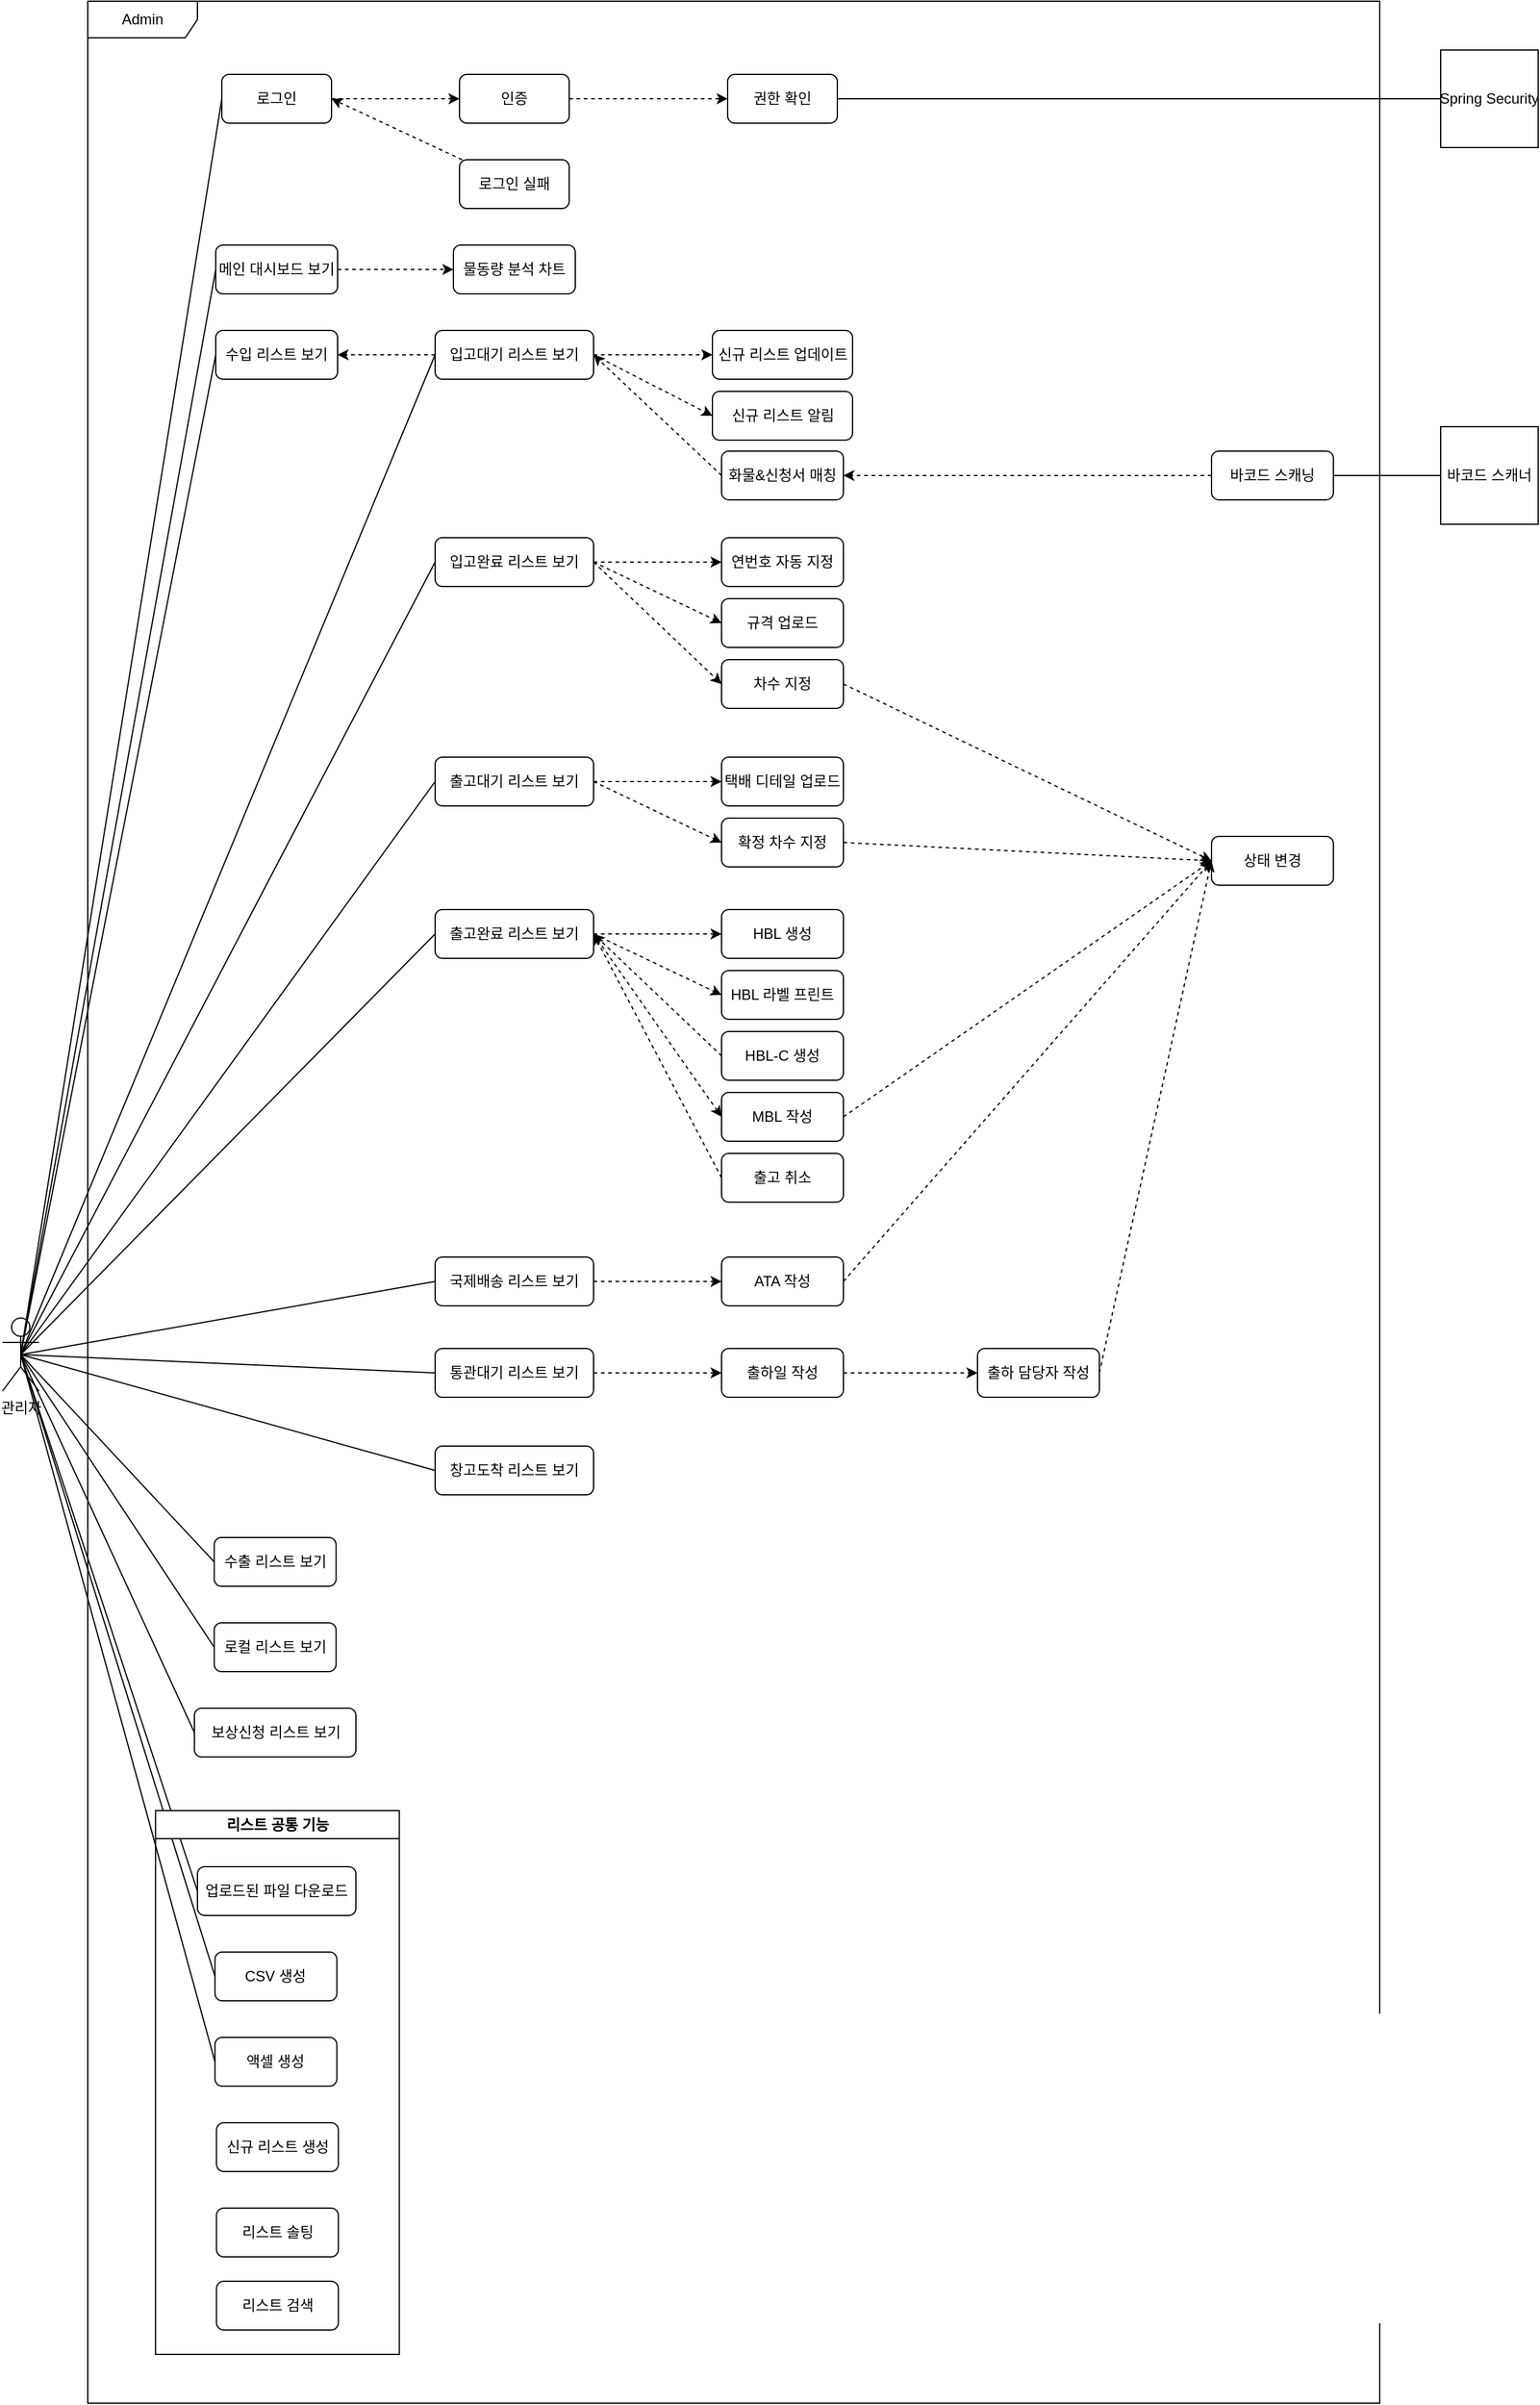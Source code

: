<mxfile version="24.4.0" type="github">
  <diagram name="Page-1" id="5ee5GhNhsXrkeXTuqq0c">
    <mxGraphModel dx="3808" dy="2188" grid="1" gridSize="10" guides="1" tooltips="1" connect="1" arrows="1" fold="1" page="1" pageScale="1" pageWidth="827" pageHeight="1169" math="0" shadow="0">
      <root>
        <mxCell id="0" />
        <mxCell id="1" parent="0" />
        <mxCell id="PrTzhgNAHYE3CBzmLfnf-1" value="관리자&lt;div&gt;&lt;br&gt;&lt;/div&gt;" style="shape=umlActor;verticalLabelPosition=bottom;verticalAlign=top;html=1;outlineConnect=0;" parent="1" vertex="1">
          <mxGeometry x="50" y="1150" width="30" height="60" as="geometry" />
        </mxCell>
        <mxCell id="PrTzhgNAHYE3CBzmLfnf-3" value="Admin" style="shape=umlFrame;whiteSpace=wrap;html=1;pointerEvents=0;width=90;height=30;" parent="1" vertex="1">
          <mxGeometry x="120" y="70" width="1060" height="1970" as="geometry" />
        </mxCell>
        <mxCell id="PrTzhgNAHYE3CBzmLfnf-7" style="edgeStyle=orthogonalEdgeStyle;rounded=0;orthogonalLoop=1;jettySize=auto;html=1;dashed=1;" parent="1" source="PrTzhgNAHYE3CBzmLfnf-4" target="PrTzhgNAHYE3CBzmLfnf-6" edge="1">
          <mxGeometry relative="1" as="geometry">
            <Array as="points">
              <mxPoint x="360" y="150" />
              <mxPoint x="360" y="150" />
            </Array>
          </mxGeometry>
        </mxCell>
        <mxCell id="PrTzhgNAHYE3CBzmLfnf-4" value="로그인" style="rounded=1;whiteSpace=wrap;html=1;" parent="1" vertex="1">
          <mxGeometry x="230" y="130" width="90" height="40" as="geometry" />
        </mxCell>
        <mxCell id="PrTzhgNAHYE3CBzmLfnf-8" style="rounded=0;orthogonalLoop=1;jettySize=auto;html=1;dashed=1;" parent="1" source="PrTzhgNAHYE3CBzmLfnf-5" edge="1">
          <mxGeometry relative="1" as="geometry">
            <mxPoint x="320" y="150" as="targetPoint" />
          </mxGeometry>
        </mxCell>
        <mxCell id="PrTzhgNAHYE3CBzmLfnf-5" value="로그인 실패" style="rounded=1;whiteSpace=wrap;html=1;" parent="1" vertex="1">
          <mxGeometry x="425" y="200" width="90" height="40" as="geometry" />
        </mxCell>
        <mxCell id="PrTzhgNAHYE3CBzmLfnf-14" style="edgeStyle=orthogonalEdgeStyle;rounded=0;orthogonalLoop=1;jettySize=auto;html=1;entryX=0;entryY=0.5;entryDx=0;entryDy=0;dashed=1;" parent="1" source="PrTzhgNAHYE3CBzmLfnf-6" target="PrTzhgNAHYE3CBzmLfnf-13" edge="1">
          <mxGeometry relative="1" as="geometry">
            <Array as="points">
              <mxPoint x="510" y="150" />
              <mxPoint x="510" y="150" />
            </Array>
          </mxGeometry>
        </mxCell>
        <mxCell id="PrTzhgNAHYE3CBzmLfnf-6" value="인증" style="rounded=1;whiteSpace=wrap;html=1;" parent="1" vertex="1">
          <mxGeometry x="425" y="130" width="90" height="40" as="geometry" />
        </mxCell>
        <mxCell id="PrTzhgNAHYE3CBzmLfnf-11" style="rounded=0;orthogonalLoop=1;jettySize=auto;html=1;entryX=0.5;entryY=0.5;entryDx=0;entryDy=0;entryPerimeter=0;endArrow=none;endFill=0;exitX=0;exitY=0.5;exitDx=0;exitDy=0;" parent="1" source="PrTzhgNAHYE3CBzmLfnf-9" target="PrTzhgNAHYE3CBzmLfnf-1" edge="1">
          <mxGeometry relative="1" as="geometry">
            <mxPoint x="90" y="390" as="targetPoint" />
          </mxGeometry>
        </mxCell>
        <mxCell id="PrTzhgNAHYE3CBzmLfnf-16" style="edgeStyle=orthogonalEdgeStyle;rounded=0;orthogonalLoop=1;jettySize=auto;html=1;exitX=1;exitY=0.5;exitDx=0;exitDy=0;entryX=0;entryY=0.5;entryDx=0;entryDy=0;dashed=1;" parent="1" source="PrTzhgNAHYE3CBzmLfnf-9" target="PrTzhgNAHYE3CBzmLfnf-15" edge="1">
          <mxGeometry relative="1" as="geometry">
            <Array as="points">
              <mxPoint x="370" y="290" />
              <mxPoint x="370" y="290" />
            </Array>
          </mxGeometry>
        </mxCell>
        <mxCell id="PrTzhgNAHYE3CBzmLfnf-9" value="메인 대시보드 보기" style="rounded=1;whiteSpace=wrap;html=1;" parent="1" vertex="1">
          <mxGeometry x="225" y="270" width="100" height="40" as="geometry" />
        </mxCell>
        <mxCell id="PrTzhgNAHYE3CBzmLfnf-10" style="rounded=0;orthogonalLoop=1;jettySize=auto;html=1;endArrow=none;endFill=0;exitX=0;exitY=0.5;exitDx=0;exitDy=0;entryX=0.5;entryY=0.5;entryDx=0;entryDy=0;entryPerimeter=0;" parent="1" source="PrTzhgNAHYE3CBzmLfnf-4" target="PrTzhgNAHYE3CBzmLfnf-1" edge="1">
          <mxGeometry relative="1" as="geometry">
            <Array as="points" />
          </mxGeometry>
        </mxCell>
        <mxCell id="3m-bpnkGo1VR5mwzQvz7-54" style="edgeStyle=none;rounded=0;orthogonalLoop=1;jettySize=auto;html=1;exitX=1;exitY=0.5;exitDx=0;exitDy=0;entryX=0;entryY=0.5;entryDx=0;entryDy=0;endArrow=none;endFill=0;" edge="1" parent="1" source="PrTzhgNAHYE3CBzmLfnf-13" target="3m-bpnkGo1VR5mwzQvz7-53">
          <mxGeometry relative="1" as="geometry" />
        </mxCell>
        <mxCell id="PrTzhgNAHYE3CBzmLfnf-13" value="권한 확인" style="rounded=1;whiteSpace=wrap;html=1;" parent="1" vertex="1">
          <mxGeometry x="645" y="130" width="90" height="40" as="geometry" />
        </mxCell>
        <mxCell id="PrTzhgNAHYE3CBzmLfnf-15" value="물동량 분석 차트" style="rounded=1;whiteSpace=wrap;html=1;" parent="1" vertex="1">
          <mxGeometry x="420" y="270" width="100" height="40" as="geometry" />
        </mxCell>
        <mxCell id="PrTzhgNAHYE3CBzmLfnf-17" value="수입 리스트 보기" style="rounded=1;whiteSpace=wrap;html=1;" parent="1" vertex="1">
          <mxGeometry x="225" y="340" width="100" height="40" as="geometry" />
        </mxCell>
        <mxCell id="PrTzhgNAHYE3CBzmLfnf-19" style="rounded=0;orthogonalLoop=1;jettySize=auto;html=1;exitX=0;exitY=0.5;exitDx=0;exitDy=0;entryX=0.5;entryY=0.5;entryDx=0;entryDy=0;entryPerimeter=0;endArrow=none;endFill=0;" parent="1" source="PrTzhgNAHYE3CBzmLfnf-17" target="PrTzhgNAHYE3CBzmLfnf-1" edge="1">
          <mxGeometry relative="1" as="geometry" />
        </mxCell>
        <mxCell id="PrTzhgNAHYE3CBzmLfnf-20" value="수출 리스트 보기" style="rounded=1;whiteSpace=wrap;html=1;" parent="1" vertex="1">
          <mxGeometry x="223.75" y="1330" width="100" height="40" as="geometry" />
        </mxCell>
        <mxCell id="PrTzhgNAHYE3CBzmLfnf-21" value="로컬 리스트 보기" style="rounded=1;whiteSpace=wrap;html=1;" parent="1" vertex="1">
          <mxGeometry x="223.75" y="1400" width="100" height="40" as="geometry" />
        </mxCell>
        <mxCell id="PrTzhgNAHYE3CBzmLfnf-22" style="rounded=0;orthogonalLoop=1;jettySize=auto;html=1;exitX=0;exitY=0.5;exitDx=0;exitDy=0;entryX=0.5;entryY=0.5;entryDx=0;entryDy=0;entryPerimeter=0;endArrow=none;endFill=0;" parent="1" source="PrTzhgNAHYE3CBzmLfnf-20" target="PrTzhgNAHYE3CBzmLfnf-1" edge="1">
          <mxGeometry relative="1" as="geometry" />
        </mxCell>
        <mxCell id="PrTzhgNAHYE3CBzmLfnf-23" style="rounded=0;orthogonalLoop=1;jettySize=auto;html=1;exitX=0;exitY=0.5;exitDx=0;exitDy=0;entryX=0.5;entryY=0.5;entryDx=0;entryDy=0;entryPerimeter=0;endArrow=none;endFill=0;" parent="1" source="PrTzhgNAHYE3CBzmLfnf-21" target="PrTzhgNAHYE3CBzmLfnf-1" edge="1">
          <mxGeometry relative="1" as="geometry" />
        </mxCell>
        <mxCell id="PrTzhgNAHYE3CBzmLfnf-24" value="신규 리스트 업데이트" style="rounded=1;whiteSpace=wrap;html=1;" parent="1" vertex="1">
          <mxGeometry x="632.5" y="340" width="115" height="40" as="geometry" />
        </mxCell>
        <mxCell id="PrTzhgNAHYE3CBzmLfnf-25" value="신규 리스트 알림" style="rounded=1;whiteSpace=wrap;html=1;" parent="1" vertex="1">
          <mxGeometry x="632.5" y="390" width="115" height="40" as="geometry" />
        </mxCell>
        <mxCell id="PrTzhgNAHYE3CBzmLfnf-33" value="리스트 검색" style="rounded=1;whiteSpace=wrap;html=1;" parent="1" vertex="1">
          <mxGeometry x="225.63" y="1940" width="100" height="40" as="geometry" />
        </mxCell>
        <mxCell id="PrTzhgNAHYE3CBzmLfnf-35" value="리스트 솔팅" style="rounded=1;whiteSpace=wrap;html=1;" parent="1" vertex="1">
          <mxGeometry x="225.63" y="1880" width="100" height="40" as="geometry" />
        </mxCell>
        <mxCell id="3m-bpnkGo1VR5mwzQvz7-30" style="edgeStyle=none;rounded=0;orthogonalLoop=1;jettySize=auto;html=1;exitX=0;exitY=0.5;exitDx=0;exitDy=0;entryX=1;entryY=0.5;entryDx=0;entryDy=0;dashed=1;" edge="1" parent="1" source="3m-bpnkGo1VR5mwzQvz7-2" target="3m-bpnkGo1VR5mwzQvz7-5">
          <mxGeometry relative="1" as="geometry" />
        </mxCell>
        <mxCell id="3m-bpnkGo1VR5mwzQvz7-146" style="edgeStyle=none;rounded=0;orthogonalLoop=1;jettySize=auto;html=1;exitX=1;exitY=0.5;exitDx=0;exitDy=0;entryX=0;entryY=0.5;entryDx=0;entryDy=0;endArrow=none;endFill=0;" edge="1" parent="1" source="3m-bpnkGo1VR5mwzQvz7-2" target="3m-bpnkGo1VR5mwzQvz7-145">
          <mxGeometry relative="1" as="geometry" />
        </mxCell>
        <mxCell id="3m-bpnkGo1VR5mwzQvz7-2" value="바코드 스캐닝" style="rounded=1;whiteSpace=wrap;html=1;" vertex="1" parent="1">
          <mxGeometry x="1042" y="438.95" width="100" height="40" as="geometry" />
        </mxCell>
        <mxCell id="3m-bpnkGo1VR5mwzQvz7-95" style="edgeStyle=none;rounded=0;orthogonalLoop=1;jettySize=auto;html=1;exitX=0;exitY=0.5;exitDx=0;exitDy=0;entryX=1;entryY=0.5;entryDx=0;entryDy=0;dashed=1;" edge="1" parent="1" source="3m-bpnkGo1VR5mwzQvz7-5" target="3m-bpnkGo1VR5mwzQvz7-58">
          <mxGeometry relative="1" as="geometry" />
        </mxCell>
        <mxCell id="3m-bpnkGo1VR5mwzQvz7-5" value="화물&amp;amp;신청서 매칭" style="rounded=1;whiteSpace=wrap;html=1;" vertex="1" parent="1">
          <mxGeometry x="640" y="438.95" width="100" height="40" as="geometry" />
        </mxCell>
        <mxCell id="3m-bpnkGo1VR5mwzQvz7-147" style="edgeStyle=none;rounded=0;orthogonalLoop=1;jettySize=auto;html=1;exitX=0;exitY=0.5;exitDx=0;exitDy=0;entryX=1;entryY=0.5;entryDx=0;entryDy=0;dashed=1;" edge="1" parent="1" source="3m-bpnkGo1VR5mwzQvz7-8" target="3m-bpnkGo1VR5mwzQvz7-62">
          <mxGeometry relative="1" as="geometry" />
        </mxCell>
        <mxCell id="3m-bpnkGo1VR5mwzQvz7-8" value="출고 취소" style="rounded=1;whiteSpace=wrap;html=1;" vertex="1" parent="1">
          <mxGeometry x="640" y="1015" width="100" height="40" as="geometry" />
        </mxCell>
        <mxCell id="3m-bpnkGo1VR5mwzQvz7-12" value="업로드된 파일 다운로드" style="rounded=1;whiteSpace=wrap;html=1;" vertex="1" parent="1">
          <mxGeometry x="210" y="1600" width="130" height="40" as="geometry" />
        </mxCell>
        <mxCell id="3m-bpnkGo1VR5mwzQvz7-13" style="rounded=0;orthogonalLoop=1;jettySize=auto;html=1;entryX=0.5;entryY=0.5;entryDx=0;entryDy=0;entryPerimeter=0;exitX=0;exitY=0.5;exitDx=0;exitDy=0;endArrow=none;endFill=0;" edge="1" parent="1" source="3m-bpnkGo1VR5mwzQvz7-12" target="PrTzhgNAHYE3CBzmLfnf-1">
          <mxGeometry relative="1" as="geometry" />
        </mxCell>
        <mxCell id="3m-bpnkGo1VR5mwzQvz7-138" style="edgeStyle=none;rounded=0;orthogonalLoop=1;jettySize=auto;html=1;exitX=1;exitY=0.5;exitDx=0;exitDy=0;entryX=0;entryY=0.5;entryDx=0;entryDy=0;dashed=1;" edge="1" parent="1" source="3m-bpnkGo1VR5mwzQvz7-14" target="3m-bpnkGo1VR5mwzQvz7-16">
          <mxGeometry relative="1" as="geometry" />
        </mxCell>
        <mxCell id="3m-bpnkGo1VR5mwzQvz7-14" value="차수 지정" style="rounded=1;whiteSpace=wrap;html=1;" vertex="1" parent="1">
          <mxGeometry x="640" y="610" width="100" height="40" as="geometry" />
        </mxCell>
        <mxCell id="3m-bpnkGo1VR5mwzQvz7-16" value="상태 변경" style="rounded=1;whiteSpace=wrap;html=1;" vertex="1" parent="1">
          <mxGeometry x="1042" y="755" width="100" height="40" as="geometry" />
        </mxCell>
        <mxCell id="3m-bpnkGo1VR5mwzQvz7-17" value="HBL 생성" style="rounded=1;whiteSpace=wrap;html=1;" vertex="1" parent="1">
          <mxGeometry x="640" y="815" width="100" height="40" as="geometry" />
        </mxCell>
        <mxCell id="3m-bpnkGo1VR5mwzQvz7-18" value="CSV 생성" style="rounded=1;whiteSpace=wrap;html=1;" vertex="1" parent="1">
          <mxGeometry x="224.38" y="1670" width="100" height="40" as="geometry" />
        </mxCell>
        <mxCell id="3m-bpnkGo1VR5mwzQvz7-19" value="액셀 생성" style="rounded=1;whiteSpace=wrap;html=1;" vertex="1" parent="1">
          <mxGeometry x="224.38" y="1740" width="100" height="40" as="geometry" />
        </mxCell>
        <mxCell id="3m-bpnkGo1VR5mwzQvz7-20" value="보상신청 리스트 보기" style="rounded=1;whiteSpace=wrap;html=1;" vertex="1" parent="1">
          <mxGeometry x="207.5" y="1470" width="132.5" height="40" as="geometry" />
        </mxCell>
        <mxCell id="3m-bpnkGo1VR5mwzQvz7-21" style="edgeStyle=orthogonalEdgeStyle;rounded=0;orthogonalLoop=1;jettySize=auto;html=1;exitX=0.5;exitY=1;exitDx=0;exitDy=0;" edge="1" parent="1">
          <mxGeometry relative="1" as="geometry">
            <mxPoint x="690" y="498.95" as="sourcePoint" />
            <mxPoint x="690" y="498.95" as="targetPoint" />
          </mxGeometry>
        </mxCell>
        <mxCell id="3m-bpnkGo1VR5mwzQvz7-31" style="edgeStyle=none;rounded=0;orthogonalLoop=1;jettySize=auto;html=1;exitX=0;exitY=0.5;exitDx=0;exitDy=0;entryX=0.5;entryY=0.5;entryDx=0;entryDy=0;entryPerimeter=0;endArrow=none;endFill=0;" edge="1" parent="1" source="3m-bpnkGo1VR5mwzQvz7-20" target="PrTzhgNAHYE3CBzmLfnf-1">
          <mxGeometry relative="1" as="geometry" />
        </mxCell>
        <mxCell id="3m-bpnkGo1VR5mwzQvz7-32" style="edgeStyle=none;rounded=0;orthogonalLoop=1;jettySize=auto;html=1;exitX=0;exitY=0.5;exitDx=0;exitDy=0;entryX=0.5;entryY=0.5;entryDx=0;entryDy=0;entryPerimeter=0;endArrow=none;endFill=0;" edge="1" parent="1" source="3m-bpnkGo1VR5mwzQvz7-18" target="PrTzhgNAHYE3CBzmLfnf-1">
          <mxGeometry relative="1" as="geometry" />
        </mxCell>
        <mxCell id="3m-bpnkGo1VR5mwzQvz7-33" style="edgeStyle=none;rounded=0;orthogonalLoop=1;jettySize=auto;html=1;exitX=0;exitY=0.5;exitDx=0;exitDy=0;entryX=0.5;entryY=0.5;entryDx=0;entryDy=0;entryPerimeter=0;endArrow=none;endFill=0;" edge="1" parent="1" source="3m-bpnkGo1VR5mwzQvz7-19" target="PrTzhgNAHYE3CBzmLfnf-1">
          <mxGeometry relative="1" as="geometry" />
        </mxCell>
        <mxCell id="3m-bpnkGo1VR5mwzQvz7-47" value="신규 리스트 생성" style="rounded=1;whiteSpace=wrap;html=1;" vertex="1" parent="1">
          <mxGeometry x="225.63" y="1810" width="100" height="40" as="geometry" />
        </mxCell>
        <mxCell id="3m-bpnkGo1VR5mwzQvz7-53" value="&lt;span style=&quot;white-space: pre;&quot;&gt;Spring Security&lt;/span&gt;" style="whiteSpace=wrap;html=1;aspect=fixed;" vertex="1" parent="1">
          <mxGeometry x="1230" y="110" width="80" height="80" as="geometry" />
        </mxCell>
        <mxCell id="3m-bpnkGo1VR5mwzQvz7-57" style="edgeStyle=none;rounded=0;orthogonalLoop=1;jettySize=auto;html=1;exitX=0.75;exitY=1;exitDx=0;exitDy=0;" edge="1" parent="1" source="3m-bpnkGo1VR5mwzQvz7-2" target="3m-bpnkGo1VR5mwzQvz7-2">
          <mxGeometry relative="1" as="geometry" />
        </mxCell>
        <mxCell id="3m-bpnkGo1VR5mwzQvz7-96" style="edgeStyle=none;rounded=0;orthogonalLoop=1;jettySize=auto;html=1;exitX=0;exitY=0.5;exitDx=0;exitDy=0;entryX=1;entryY=0.5;entryDx=0;entryDy=0;dashed=1;" edge="1" parent="1" source="3m-bpnkGo1VR5mwzQvz7-58" target="PrTzhgNAHYE3CBzmLfnf-17">
          <mxGeometry relative="1" as="geometry" />
        </mxCell>
        <mxCell id="3m-bpnkGo1VR5mwzQvz7-97" style="edgeStyle=none;rounded=0;orthogonalLoop=1;jettySize=auto;html=1;exitX=1;exitY=0.5;exitDx=0;exitDy=0;entryX=0;entryY=0.5;entryDx=0;entryDy=0;dashed=1;" edge="1" parent="1" source="3m-bpnkGo1VR5mwzQvz7-58" target="PrTzhgNAHYE3CBzmLfnf-24">
          <mxGeometry relative="1" as="geometry" />
        </mxCell>
        <mxCell id="3m-bpnkGo1VR5mwzQvz7-98" style="edgeStyle=none;rounded=0;orthogonalLoop=1;jettySize=auto;html=1;exitX=1;exitY=0.5;exitDx=0;exitDy=0;entryX=0;entryY=0.5;entryDx=0;entryDy=0;dashed=1;" edge="1" parent="1" source="3m-bpnkGo1VR5mwzQvz7-58" target="PrTzhgNAHYE3CBzmLfnf-25">
          <mxGeometry relative="1" as="geometry" />
        </mxCell>
        <mxCell id="3m-bpnkGo1VR5mwzQvz7-58" value="입고대기 리스트 보기" style="rounded=1;whiteSpace=wrap;html=1;" vertex="1" parent="1">
          <mxGeometry x="405" y="340" width="130" height="40" as="geometry" />
        </mxCell>
        <mxCell id="3m-bpnkGo1VR5mwzQvz7-105" style="edgeStyle=none;rounded=0;orthogonalLoop=1;jettySize=auto;html=1;exitX=1;exitY=0.5;exitDx=0;exitDy=0;entryX=0;entryY=0.5;entryDx=0;entryDy=0;dashed=1;" edge="1" parent="1" source="3m-bpnkGo1VR5mwzQvz7-60" target="3m-bpnkGo1VR5mwzQvz7-104">
          <mxGeometry relative="1" as="geometry" />
        </mxCell>
        <mxCell id="3m-bpnkGo1VR5mwzQvz7-107" style="edgeStyle=none;rounded=0;orthogonalLoop=1;jettySize=auto;html=1;exitX=1;exitY=0.5;exitDx=0;exitDy=0;entryX=0;entryY=0.5;entryDx=0;entryDy=0;dashed=1;" edge="1" parent="1" source="3m-bpnkGo1VR5mwzQvz7-60" target="3m-bpnkGo1VR5mwzQvz7-14">
          <mxGeometry relative="1" as="geometry" />
        </mxCell>
        <mxCell id="3m-bpnkGo1VR5mwzQvz7-60" value="입고완료 리스트 보기" style="rounded=1;whiteSpace=wrap;html=1;" vertex="1" parent="1">
          <mxGeometry x="405" y="510" width="130" height="40" as="geometry" />
        </mxCell>
        <mxCell id="3m-bpnkGo1VR5mwzQvz7-109" style="edgeStyle=none;rounded=0;orthogonalLoop=1;jettySize=auto;html=1;exitX=1;exitY=0.5;exitDx=0;exitDy=0;entryX=0;entryY=0.5;entryDx=0;entryDy=0;dashed=1;" edge="1" parent="1" source="3m-bpnkGo1VR5mwzQvz7-61" target="3m-bpnkGo1VR5mwzQvz7-108">
          <mxGeometry relative="1" as="geometry" />
        </mxCell>
        <mxCell id="3m-bpnkGo1VR5mwzQvz7-111" style="edgeStyle=none;rounded=0;orthogonalLoop=1;jettySize=auto;html=1;exitX=1;exitY=0.5;exitDx=0;exitDy=0;entryX=0;entryY=0.5;entryDx=0;entryDy=0;dashed=1;" edge="1" parent="1" source="3m-bpnkGo1VR5mwzQvz7-61" target="3m-bpnkGo1VR5mwzQvz7-110">
          <mxGeometry relative="1" as="geometry" />
        </mxCell>
        <mxCell id="3m-bpnkGo1VR5mwzQvz7-61" value="출고대기 리스트 보기" style="rounded=1;whiteSpace=wrap;html=1;" vertex="1" parent="1">
          <mxGeometry x="405" y="690" width="130" height="40" as="geometry" />
        </mxCell>
        <mxCell id="3m-bpnkGo1VR5mwzQvz7-112" style="edgeStyle=none;rounded=0;orthogonalLoop=1;jettySize=auto;html=1;exitX=1;exitY=0.5;exitDx=0;exitDy=0;entryX=0;entryY=0.5;entryDx=0;entryDy=0;dashed=1;" edge="1" parent="1" source="3m-bpnkGo1VR5mwzQvz7-62" target="3m-bpnkGo1VR5mwzQvz7-17">
          <mxGeometry relative="1" as="geometry" />
        </mxCell>
        <mxCell id="3m-bpnkGo1VR5mwzQvz7-116" style="edgeStyle=none;rounded=0;orthogonalLoop=1;jettySize=auto;html=1;exitX=1;exitY=0.5;exitDx=0;exitDy=0;entryX=0;entryY=0.5;entryDx=0;entryDy=0;dashed=1;" edge="1" parent="1" source="3m-bpnkGo1VR5mwzQvz7-62" target="3m-bpnkGo1VR5mwzQvz7-115">
          <mxGeometry relative="1" as="geometry" />
        </mxCell>
        <mxCell id="3m-bpnkGo1VR5mwzQvz7-119" style="edgeStyle=none;rounded=0;orthogonalLoop=1;jettySize=auto;html=1;exitX=1;exitY=0.5;exitDx=0;exitDy=0;entryX=0;entryY=0.5;entryDx=0;entryDy=0;dashed=1;" edge="1" parent="1" source="3m-bpnkGo1VR5mwzQvz7-62" target="3m-bpnkGo1VR5mwzQvz7-117">
          <mxGeometry relative="1" as="geometry" />
        </mxCell>
        <mxCell id="3m-bpnkGo1VR5mwzQvz7-62" value="출고완료 리스트 보기" style="rounded=1;whiteSpace=wrap;html=1;" vertex="1" parent="1">
          <mxGeometry x="405" y="815" width="130" height="40" as="geometry" />
        </mxCell>
        <mxCell id="3m-bpnkGo1VR5mwzQvz7-121" style="edgeStyle=none;rounded=0;orthogonalLoop=1;jettySize=auto;html=1;exitX=1;exitY=0.5;exitDx=0;exitDy=0;entryX=0;entryY=0.5;entryDx=0;entryDy=0;dashed=1;" edge="1" parent="1" source="3m-bpnkGo1VR5mwzQvz7-63" target="3m-bpnkGo1VR5mwzQvz7-120">
          <mxGeometry relative="1" as="geometry" />
        </mxCell>
        <mxCell id="3m-bpnkGo1VR5mwzQvz7-63" value="국제배송 리스트 보기" style="rounded=1;whiteSpace=wrap;html=1;" vertex="1" parent="1">
          <mxGeometry x="405" y="1100" width="130" height="40" as="geometry" />
        </mxCell>
        <mxCell id="3m-bpnkGo1VR5mwzQvz7-123" style="edgeStyle=none;rounded=0;orthogonalLoop=1;jettySize=auto;html=1;exitX=1;exitY=0.5;exitDx=0;exitDy=0;dashed=1;" edge="1" parent="1" source="3m-bpnkGo1VR5mwzQvz7-64" target="3m-bpnkGo1VR5mwzQvz7-122">
          <mxGeometry relative="1" as="geometry" />
        </mxCell>
        <mxCell id="3m-bpnkGo1VR5mwzQvz7-64" value="통관대기 리스트 보기" style="rounded=1;whiteSpace=wrap;html=1;" vertex="1" parent="1">
          <mxGeometry x="405" y="1175" width="130" height="40" as="geometry" />
        </mxCell>
        <mxCell id="3m-bpnkGo1VR5mwzQvz7-65" value="창고도착 리스트 보기" style="rounded=1;whiteSpace=wrap;html=1;" vertex="1" parent="1">
          <mxGeometry x="405" y="1255" width="130" height="40" as="geometry" />
        </mxCell>
        <mxCell id="3m-bpnkGo1VR5mwzQvz7-104" value="규격 업로드" style="rounded=1;whiteSpace=wrap;html=1;" vertex="1" parent="1">
          <mxGeometry x="640" y="560" width="100" height="40" as="geometry" />
        </mxCell>
        <mxCell id="3m-bpnkGo1VR5mwzQvz7-108" value="택배 디테일 업로드" style="rounded=1;whiteSpace=wrap;html=1;" vertex="1" parent="1">
          <mxGeometry x="640" y="690" width="100" height="40" as="geometry" />
        </mxCell>
        <mxCell id="3m-bpnkGo1VR5mwzQvz7-139" style="edgeStyle=none;rounded=0;orthogonalLoop=1;jettySize=auto;html=1;exitX=1;exitY=0.5;exitDx=0;exitDy=0;entryX=0;entryY=0.5;entryDx=0;entryDy=0;dashed=1;" edge="1" parent="1" source="3m-bpnkGo1VR5mwzQvz7-110" target="3m-bpnkGo1VR5mwzQvz7-16">
          <mxGeometry relative="1" as="geometry" />
        </mxCell>
        <mxCell id="3m-bpnkGo1VR5mwzQvz7-110" value="확정 차수 지정" style="rounded=1;whiteSpace=wrap;html=1;" vertex="1" parent="1">
          <mxGeometry x="640" y="740" width="100" height="40" as="geometry" />
        </mxCell>
        <mxCell id="3m-bpnkGo1VR5mwzQvz7-114" style="edgeStyle=none;rounded=0;orthogonalLoop=1;jettySize=auto;html=1;exitX=0;exitY=0.5;exitDx=0;exitDy=0;entryX=1;entryY=0.5;entryDx=0;entryDy=0;dashed=1;" edge="1" parent="1" source="3m-bpnkGo1VR5mwzQvz7-113" target="3m-bpnkGo1VR5mwzQvz7-62">
          <mxGeometry relative="1" as="geometry" />
        </mxCell>
        <mxCell id="3m-bpnkGo1VR5mwzQvz7-113" value="HBL-C 생성" style="rounded=1;whiteSpace=wrap;html=1;" vertex="1" parent="1">
          <mxGeometry x="640" y="915" width="100" height="40" as="geometry" />
        </mxCell>
        <mxCell id="3m-bpnkGo1VR5mwzQvz7-115" value="HBL 라벨 프린트" style="rounded=1;whiteSpace=wrap;html=1;" vertex="1" parent="1">
          <mxGeometry x="640" y="865" width="100" height="40" as="geometry" />
        </mxCell>
        <mxCell id="3m-bpnkGo1VR5mwzQvz7-140" style="edgeStyle=none;rounded=0;orthogonalLoop=1;jettySize=auto;html=1;exitX=1;exitY=0.5;exitDx=0;exitDy=0;entryX=0;entryY=0.5;entryDx=0;entryDy=0;dashed=1;" edge="1" parent="1" source="3m-bpnkGo1VR5mwzQvz7-117" target="3m-bpnkGo1VR5mwzQvz7-16">
          <mxGeometry relative="1" as="geometry" />
        </mxCell>
        <mxCell id="3m-bpnkGo1VR5mwzQvz7-117" value="MBL 작성" style="rounded=1;whiteSpace=wrap;html=1;" vertex="1" parent="1">
          <mxGeometry x="640" y="965" width="100" height="40" as="geometry" />
        </mxCell>
        <mxCell id="3m-bpnkGo1VR5mwzQvz7-141" style="edgeStyle=none;rounded=0;orthogonalLoop=1;jettySize=auto;html=1;exitX=1;exitY=0.5;exitDx=0;exitDy=0;entryX=0;entryY=0.5;entryDx=0;entryDy=0;dashed=1;" edge="1" parent="1" source="3m-bpnkGo1VR5mwzQvz7-120" target="3m-bpnkGo1VR5mwzQvz7-16">
          <mxGeometry relative="1" as="geometry" />
        </mxCell>
        <mxCell id="3m-bpnkGo1VR5mwzQvz7-120" value="ATA 작성" style="rounded=1;whiteSpace=wrap;html=1;" vertex="1" parent="1">
          <mxGeometry x="640" y="1100" width="100" height="40" as="geometry" />
        </mxCell>
        <mxCell id="3m-bpnkGo1VR5mwzQvz7-125" style="edgeStyle=none;rounded=0;orthogonalLoop=1;jettySize=auto;html=1;exitX=1;exitY=0.5;exitDx=0;exitDy=0;entryX=0;entryY=0.5;entryDx=0;entryDy=0;dashed=1;" edge="1" parent="1" source="3m-bpnkGo1VR5mwzQvz7-122" target="3m-bpnkGo1VR5mwzQvz7-124">
          <mxGeometry relative="1" as="geometry" />
        </mxCell>
        <mxCell id="3m-bpnkGo1VR5mwzQvz7-122" value="출하일 작성" style="rounded=1;whiteSpace=wrap;html=1;" vertex="1" parent="1">
          <mxGeometry x="640" y="1175" width="100" height="40" as="geometry" />
        </mxCell>
        <mxCell id="3m-bpnkGo1VR5mwzQvz7-144" style="edgeStyle=none;rounded=0;orthogonalLoop=1;jettySize=auto;html=1;exitX=1;exitY=0.5;exitDx=0;exitDy=0;entryX=0;entryY=0.5;entryDx=0;entryDy=0;dashed=1;" edge="1" parent="1" source="3m-bpnkGo1VR5mwzQvz7-124" target="3m-bpnkGo1VR5mwzQvz7-16">
          <mxGeometry relative="1" as="geometry" />
        </mxCell>
        <mxCell id="3m-bpnkGo1VR5mwzQvz7-124" value="출하 담당자 작성" style="rounded=1;whiteSpace=wrap;html=1;" vertex="1" parent="1">
          <mxGeometry x="850" y="1175" width="100" height="40" as="geometry" />
        </mxCell>
        <mxCell id="3m-bpnkGo1VR5mwzQvz7-129" style="edgeStyle=none;rounded=0;orthogonalLoop=1;jettySize=auto;html=1;exitX=0;exitY=0.5;exitDx=0;exitDy=0;entryX=0.5;entryY=0.5;entryDx=0;entryDy=0;entryPerimeter=0;endArrow=none;endFill=0;" edge="1" parent="1" source="3m-bpnkGo1VR5mwzQvz7-60" target="PrTzhgNAHYE3CBzmLfnf-1">
          <mxGeometry relative="1" as="geometry" />
        </mxCell>
        <mxCell id="3m-bpnkGo1VR5mwzQvz7-131" style="edgeStyle=none;rounded=0;orthogonalLoop=1;jettySize=auto;html=1;exitX=0;exitY=0.5;exitDx=0;exitDy=0;entryX=0.5;entryY=0.5;entryDx=0;entryDy=0;entryPerimeter=0;endArrow=none;endFill=0;" edge="1" parent="1" source="3m-bpnkGo1VR5mwzQvz7-61" target="PrTzhgNAHYE3CBzmLfnf-1">
          <mxGeometry relative="1" as="geometry" />
        </mxCell>
        <mxCell id="3m-bpnkGo1VR5mwzQvz7-132" style="edgeStyle=none;rounded=0;orthogonalLoop=1;jettySize=auto;html=1;exitX=0;exitY=0.5;exitDx=0;exitDy=0;entryX=0.5;entryY=0.5;entryDx=0;entryDy=0;entryPerimeter=0;endArrow=none;endFill=0;" edge="1" parent="1" source="3m-bpnkGo1VR5mwzQvz7-62" target="PrTzhgNAHYE3CBzmLfnf-1">
          <mxGeometry relative="1" as="geometry" />
        </mxCell>
        <mxCell id="3m-bpnkGo1VR5mwzQvz7-133" style="edgeStyle=none;rounded=0;orthogonalLoop=1;jettySize=auto;html=1;exitX=0;exitY=0.5;exitDx=0;exitDy=0;entryX=0.5;entryY=0.5;entryDx=0;entryDy=0;entryPerimeter=0;endArrow=none;endFill=0;" edge="1" parent="1" source="3m-bpnkGo1VR5mwzQvz7-63" target="PrTzhgNAHYE3CBzmLfnf-1">
          <mxGeometry relative="1" as="geometry" />
        </mxCell>
        <mxCell id="3m-bpnkGo1VR5mwzQvz7-134" style="edgeStyle=none;rounded=0;orthogonalLoop=1;jettySize=auto;html=1;exitX=0;exitY=0.5;exitDx=0;exitDy=0;entryX=0.5;entryY=0.5;entryDx=0;entryDy=0;entryPerimeter=0;endArrow=none;endFill=0;" edge="1" parent="1" source="3m-bpnkGo1VR5mwzQvz7-64" target="PrTzhgNAHYE3CBzmLfnf-1">
          <mxGeometry relative="1" as="geometry" />
        </mxCell>
        <mxCell id="3m-bpnkGo1VR5mwzQvz7-136" style="edgeStyle=none;rounded=0;orthogonalLoop=1;jettySize=auto;html=1;exitX=0;exitY=0.5;exitDx=0;exitDy=0;entryX=0.5;entryY=0.5;entryDx=0;entryDy=0;entryPerimeter=0;endArrow=none;endFill=0;" edge="1" parent="1" source="3m-bpnkGo1VR5mwzQvz7-65" target="PrTzhgNAHYE3CBzmLfnf-1">
          <mxGeometry relative="1" as="geometry" />
        </mxCell>
        <mxCell id="3m-bpnkGo1VR5mwzQvz7-137" style="edgeStyle=none;rounded=0;orthogonalLoop=1;jettySize=auto;html=1;exitX=0;exitY=0.5;exitDx=0;exitDy=0;entryX=0.5;entryY=0.5;entryDx=0;entryDy=0;entryPerimeter=0;endArrow=none;endFill=0;" edge="1" parent="1" source="3m-bpnkGo1VR5mwzQvz7-58" target="PrTzhgNAHYE3CBzmLfnf-1">
          <mxGeometry relative="1" as="geometry" />
        </mxCell>
        <mxCell id="3m-bpnkGo1VR5mwzQvz7-145" value="&lt;span style=&quot;white-space: pre;&quot;&gt;바코드 스캐너&lt;/span&gt;" style="whiteSpace=wrap;html=1;aspect=fixed;" vertex="1" parent="1">
          <mxGeometry x="1230" y="418.95" width="80" height="80" as="geometry" />
        </mxCell>
        <mxCell id="3m-bpnkGo1VR5mwzQvz7-149" value="" style="edgeStyle=none;rounded=0;orthogonalLoop=1;jettySize=auto;html=1;exitX=1;exitY=0.5;exitDx=0;exitDy=0;entryX=0;entryY=0.5;entryDx=0;entryDy=0;dashed=1;" edge="1" parent="1" source="3m-bpnkGo1VR5mwzQvz7-60" target="3m-bpnkGo1VR5mwzQvz7-15">
          <mxGeometry relative="1" as="geometry">
            <mxPoint x="535" y="530" as="sourcePoint" />
            <mxPoint x="760" y="530" as="targetPoint" />
          </mxGeometry>
        </mxCell>
        <mxCell id="3m-bpnkGo1VR5mwzQvz7-15" value="연번호 자동 지정" style="rounded=1;whiteSpace=wrap;html=1;" vertex="1" parent="1">
          <mxGeometry x="640" y="510" width="100" height="40" as="geometry" />
        </mxCell>
        <mxCell id="3m-bpnkGo1VR5mwzQvz7-152" value="리스트 공통 기능" style="swimlane;whiteSpace=wrap;html=1;" vertex="1" parent="1">
          <mxGeometry x="175.63" y="1554" width="200" height="446" as="geometry" />
        </mxCell>
      </root>
    </mxGraphModel>
  </diagram>
</mxfile>

